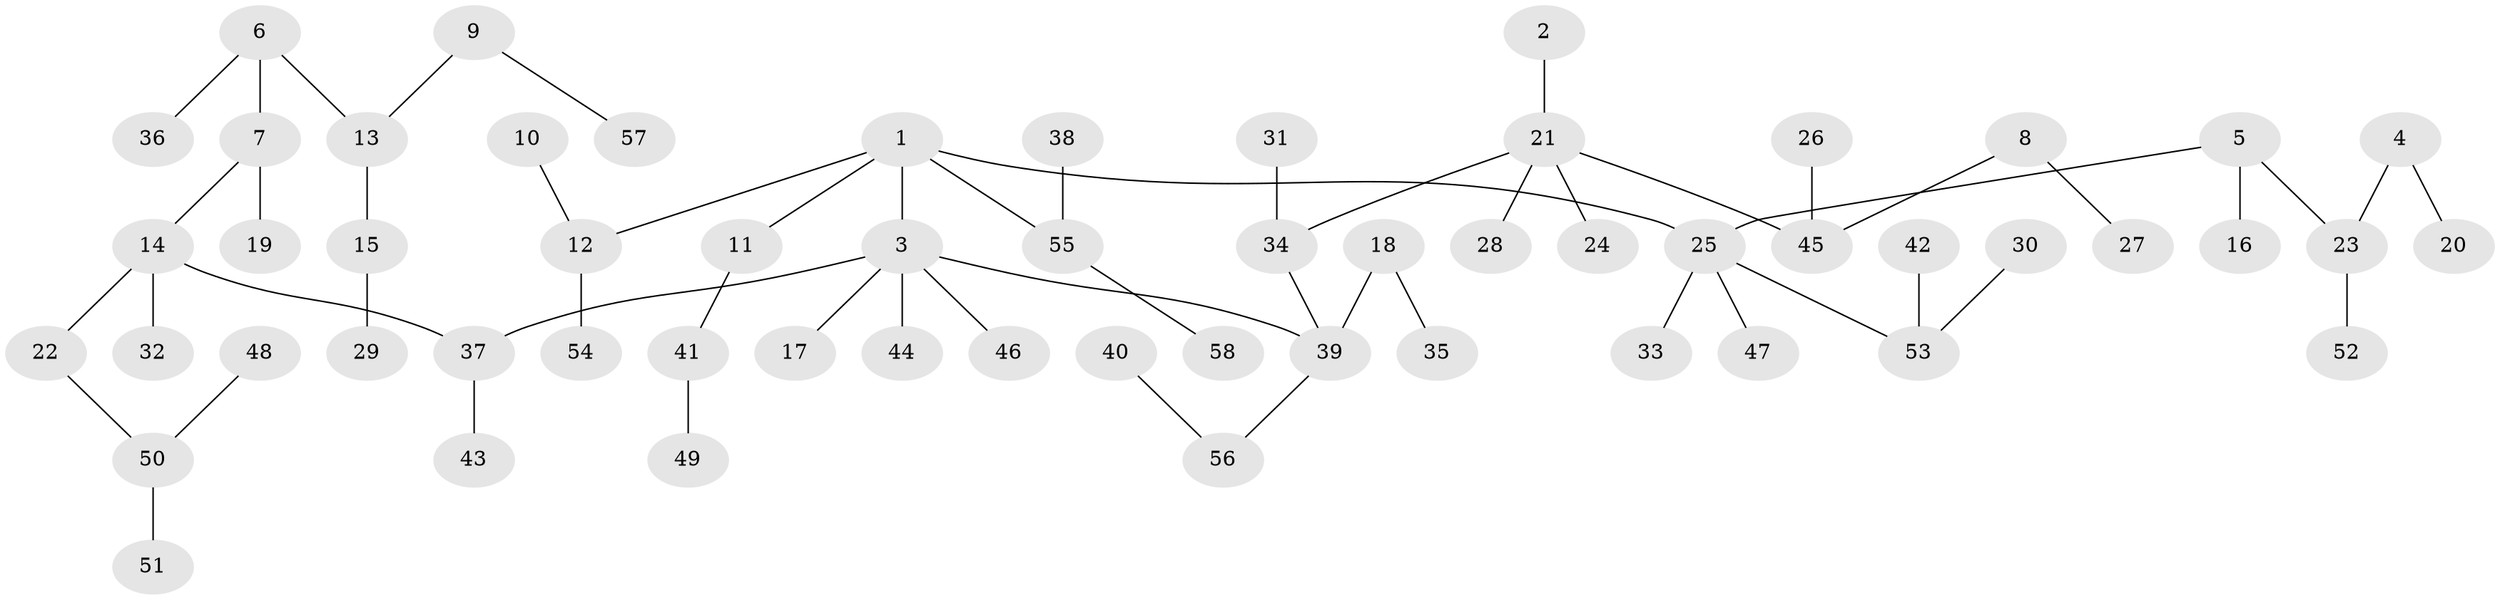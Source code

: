 // original degree distribution, {3: 0.0896551724137931, 6: 0.006896551724137931, 7: 0.006896551724137931, 5: 0.06206896551724138, 2: 0.296551724137931, 4: 0.06206896551724138, 1: 0.47586206896551725}
// Generated by graph-tools (version 1.1) at 2025/37/03/04/25 23:37:25]
// undirected, 58 vertices, 57 edges
graph export_dot {
  node [color=gray90,style=filled];
  1;
  2;
  3;
  4;
  5;
  6;
  7;
  8;
  9;
  10;
  11;
  12;
  13;
  14;
  15;
  16;
  17;
  18;
  19;
  20;
  21;
  22;
  23;
  24;
  25;
  26;
  27;
  28;
  29;
  30;
  31;
  32;
  33;
  34;
  35;
  36;
  37;
  38;
  39;
  40;
  41;
  42;
  43;
  44;
  45;
  46;
  47;
  48;
  49;
  50;
  51;
  52;
  53;
  54;
  55;
  56;
  57;
  58;
  1 -- 3 [weight=1.0];
  1 -- 11 [weight=1.0];
  1 -- 12 [weight=1.0];
  1 -- 25 [weight=1.0];
  1 -- 55 [weight=1.0];
  2 -- 21 [weight=1.0];
  3 -- 17 [weight=1.0];
  3 -- 37 [weight=1.0];
  3 -- 39 [weight=1.0];
  3 -- 44 [weight=1.0];
  3 -- 46 [weight=1.0];
  4 -- 20 [weight=1.0];
  4 -- 23 [weight=1.0];
  5 -- 16 [weight=1.0];
  5 -- 23 [weight=1.0];
  5 -- 25 [weight=1.0];
  6 -- 7 [weight=1.0];
  6 -- 13 [weight=1.0];
  6 -- 36 [weight=1.0];
  7 -- 14 [weight=1.0];
  7 -- 19 [weight=1.0];
  8 -- 27 [weight=1.0];
  8 -- 45 [weight=1.0];
  9 -- 13 [weight=1.0];
  9 -- 57 [weight=1.0];
  10 -- 12 [weight=1.0];
  11 -- 41 [weight=1.0];
  12 -- 54 [weight=1.0];
  13 -- 15 [weight=1.0];
  14 -- 22 [weight=1.0];
  14 -- 32 [weight=1.0];
  14 -- 37 [weight=1.0];
  15 -- 29 [weight=1.0];
  18 -- 35 [weight=1.0];
  18 -- 39 [weight=1.0];
  21 -- 24 [weight=1.0];
  21 -- 28 [weight=1.0];
  21 -- 34 [weight=1.0];
  21 -- 45 [weight=1.0];
  22 -- 50 [weight=1.0];
  23 -- 52 [weight=1.0];
  25 -- 33 [weight=1.0];
  25 -- 47 [weight=1.0];
  25 -- 53 [weight=1.0];
  26 -- 45 [weight=1.0];
  30 -- 53 [weight=1.0];
  31 -- 34 [weight=1.0];
  34 -- 39 [weight=1.0];
  37 -- 43 [weight=1.0];
  38 -- 55 [weight=1.0];
  39 -- 56 [weight=1.0];
  40 -- 56 [weight=1.0];
  41 -- 49 [weight=1.0];
  42 -- 53 [weight=1.0];
  48 -- 50 [weight=1.0];
  50 -- 51 [weight=1.0];
  55 -- 58 [weight=1.0];
}
